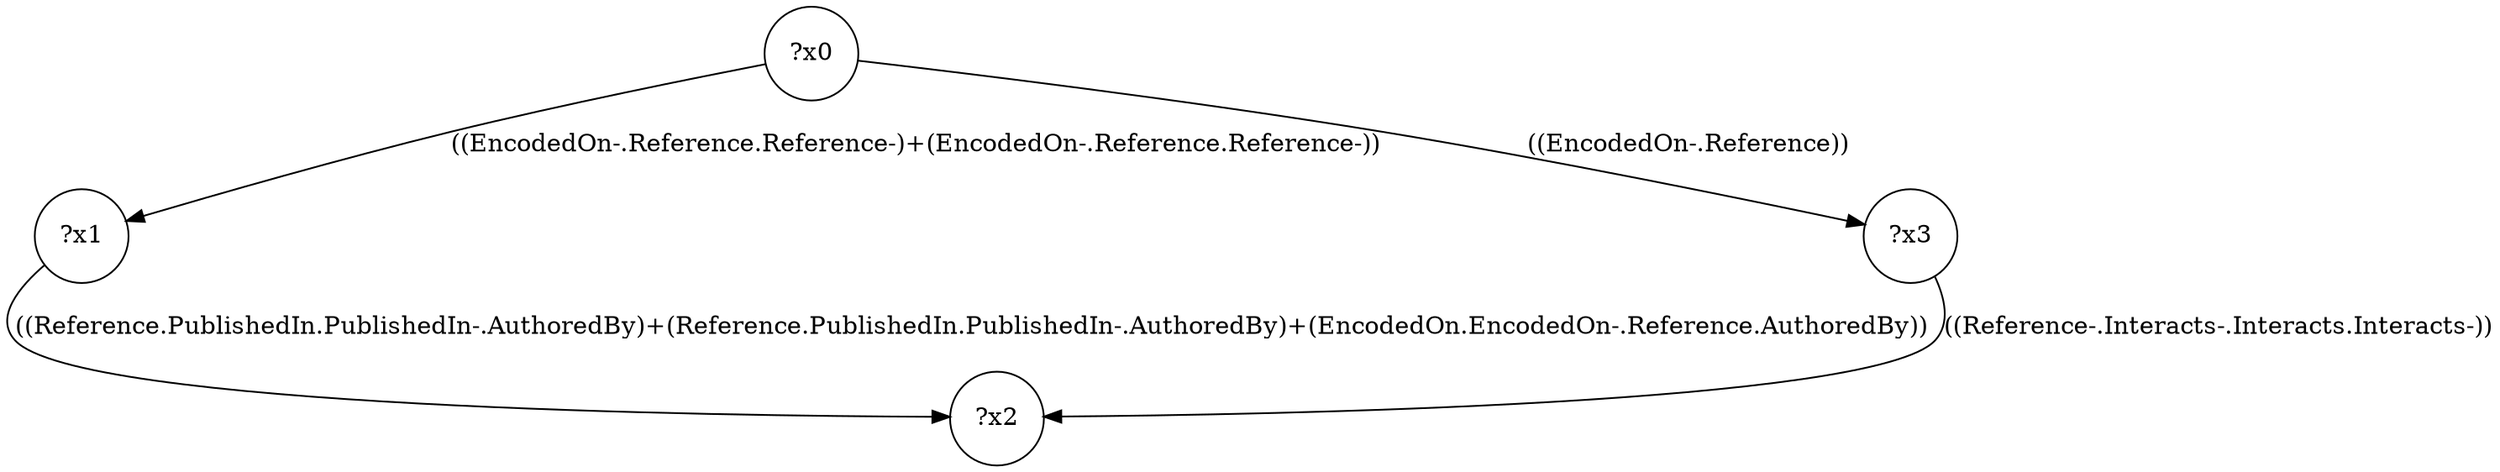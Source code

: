 digraph g {
	x0 [shape=circle, label="?x0"];
	x1 [shape=circle, label="?x1"];
	x0 -> x1 [label="((EncodedOn-.Reference.Reference-)+(EncodedOn-.Reference.Reference-))"];
	x2 [shape=circle, label="?x2"];
	x1 -> x2 [label="((Reference.PublishedIn.PublishedIn-.AuthoredBy)+(Reference.PublishedIn.PublishedIn-.AuthoredBy)+(EncodedOn.EncodedOn-.Reference.AuthoredBy))"];
	x3 [shape=circle, label="?x3"];
	x0 -> x3 [label="((EncodedOn-.Reference))"];
	x3 -> x2 [label="((Reference-.Interacts-.Interacts.Interacts-))"];
}
